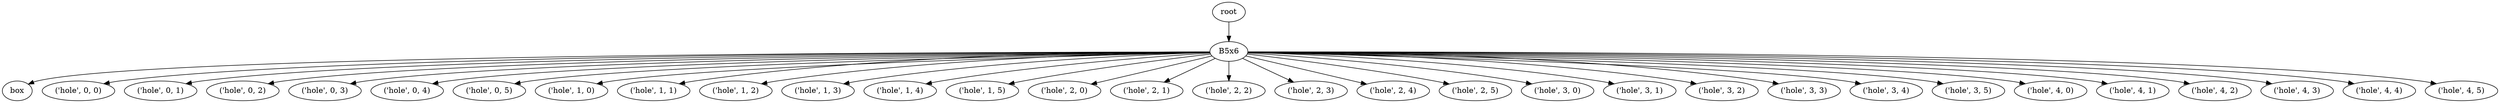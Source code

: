 digraph B5x6 {
    root_246 [label="root"];
    B5x6_247 [label="B5x6"];
    box_248 [label="box"];
    hole_249 [label="\('hole',\ 0,\ 0\)"];
    hole_250 [label="\('hole',\ 0,\ 1\)"];
    hole_251 [label="\('hole',\ 0,\ 2\)"];
    hole_252 [label="\('hole',\ 0,\ 3\)"];
    hole_253 [label="\('hole',\ 0,\ 4\)"];
    hole_254 [label="\('hole',\ 0,\ 5\)"];
    hole_255 [label="\('hole',\ 1,\ 0\)"];
    hole_256 [label="\('hole',\ 1,\ 1\)"];
    hole_257 [label="\('hole',\ 1,\ 2\)"];
    hole_258 [label="\('hole',\ 1,\ 3\)"];
    hole_259 [label="\('hole',\ 1,\ 4\)"];
    hole_260 [label="\('hole',\ 1,\ 5\)"];
    hole_261 [label="\('hole',\ 2,\ 0\)"];
    hole_262 [label="\('hole',\ 2,\ 1\)"];
    hole_263 [label="\('hole',\ 2,\ 2\)"];
    hole_264 [label="\('hole',\ 2,\ 3\)"];
    hole_265 [label="\('hole',\ 2,\ 4\)"];
    hole_266 [label="\('hole',\ 2,\ 5\)"];
    hole_267 [label="\('hole',\ 3,\ 0\)"];
    hole_268 [label="\('hole',\ 3,\ 1\)"];
    hole_269 [label="\('hole',\ 3,\ 2\)"];
    hole_270 [label="\('hole',\ 3,\ 3\)"];
    hole_271 [label="\('hole',\ 3,\ 4\)"];
    hole_272 [label="\('hole',\ 3,\ 5\)"];
    hole_273 [label="\('hole',\ 4,\ 0\)"];
    hole_274 [label="\('hole',\ 4,\ 1\)"];
    hole_275 [label="\('hole',\ 4,\ 2\)"];
    hole_276 [label="\('hole',\ 4,\ 3\)"];
    hole_277 [label="\('hole',\ 4,\ 4\)"];
    hole_278 [label="\('hole',\ 4,\ 5\)"];
    root_246 -> B5x6_247;
    B5x6_247 -> box_248;
    B5x6_247 -> hole_249;
    B5x6_247 -> hole_250;
    B5x6_247 -> hole_251;
    B5x6_247 -> hole_252;
    B5x6_247 -> hole_253;
    B5x6_247 -> hole_254;
    B5x6_247 -> hole_255;
    B5x6_247 -> hole_256;
    B5x6_247 -> hole_257;
    B5x6_247 -> hole_258;
    B5x6_247 -> hole_259;
    B5x6_247 -> hole_260;
    B5x6_247 -> hole_261;
    B5x6_247 -> hole_262;
    B5x6_247 -> hole_263;
    B5x6_247 -> hole_264;
    B5x6_247 -> hole_265;
    B5x6_247 -> hole_266;
    B5x6_247 -> hole_267;
    B5x6_247 -> hole_268;
    B5x6_247 -> hole_269;
    B5x6_247 -> hole_270;
    B5x6_247 -> hole_271;
    B5x6_247 -> hole_272;
    B5x6_247 -> hole_273;
    B5x6_247 -> hole_274;
    B5x6_247 -> hole_275;
    B5x6_247 -> hole_276;
    B5x6_247 -> hole_277;
    B5x6_247 -> hole_278;
}
